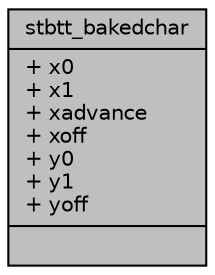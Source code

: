 digraph "stbtt_bakedchar"
{
  edge [fontname="Helvetica",fontsize="10",labelfontname="Helvetica",labelfontsize="10"];
  node [fontname="Helvetica",fontsize="10",shape=record];
  Node1 [label="{stbtt_bakedchar\n|+ x0\l+ x1\l+ xadvance\l+ xoff\l+ y0\l+ y1\l+ yoff\l|}",height=0.2,width=0.4,color="black", fillcolor="grey75", style="filled", fontcolor="black"];
}
